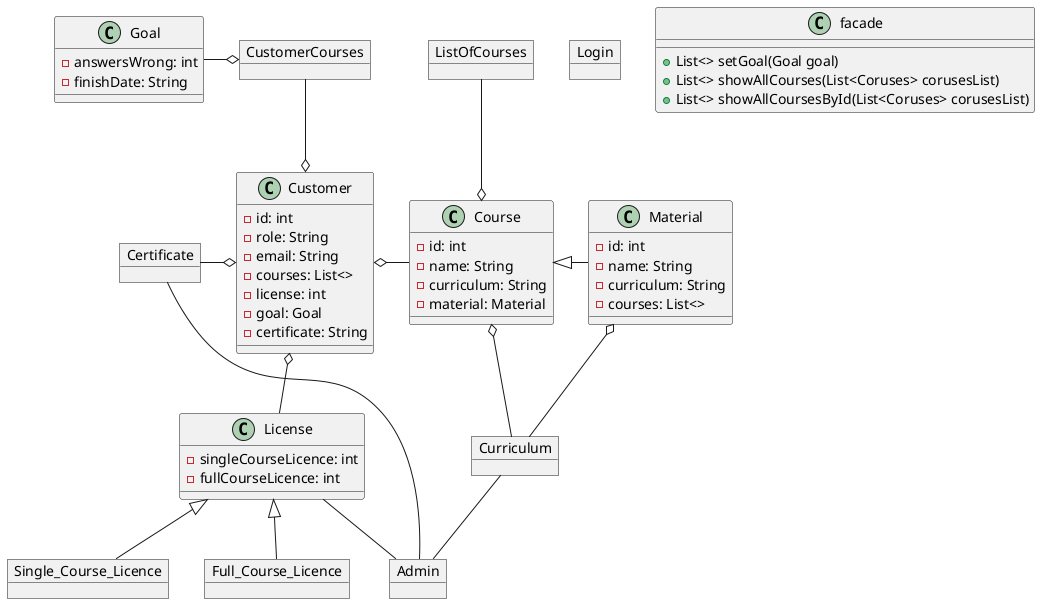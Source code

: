 @startuml


object Login
object Admin
object Single_Course_Licence
object Full_Course_Licence
object Certificate

object Curriculum
object ListOfCourses
object CustomerCourses

class License{
-singleCourseLicence: int
-fullCourseLicence: int
}

class Material{
-id: int
-name: String
-curriculum: String
-courses: List<>
}

class Course{
-id: int
-name: String
-curriculum: String
-material: Material
}

class Goal{
-answersWrong: int
-finishDate: String
}

class Customer{
-id: int
-role: String
-email: String
-courses: List<>
-license: int
-goal: Goal
-certificate: String
}

class facade{
+ List<> setGoal(Goal goal)
+ List<> showAllCourses(List<Coruses> corusesList)
+ List<> showAllCoursesById(List<Coruses> corusesList)
}


CustomerCourses -down-o Customer
CustomerCourses o-left- Goal
ListOfCourses -down-o Course
Customer o-down- License
Customer o-left- Certificate
Course -left-o Customer


License <|-down- Single_Course_Licence
License <|-down-  Full_Course_Licence

Course <|-right- Material

License -right- Admin
Certificate -right- Admin
Curriculum -down- Admin
Material o-down- Curriculum
Course o-down- Curriculum

@enduml